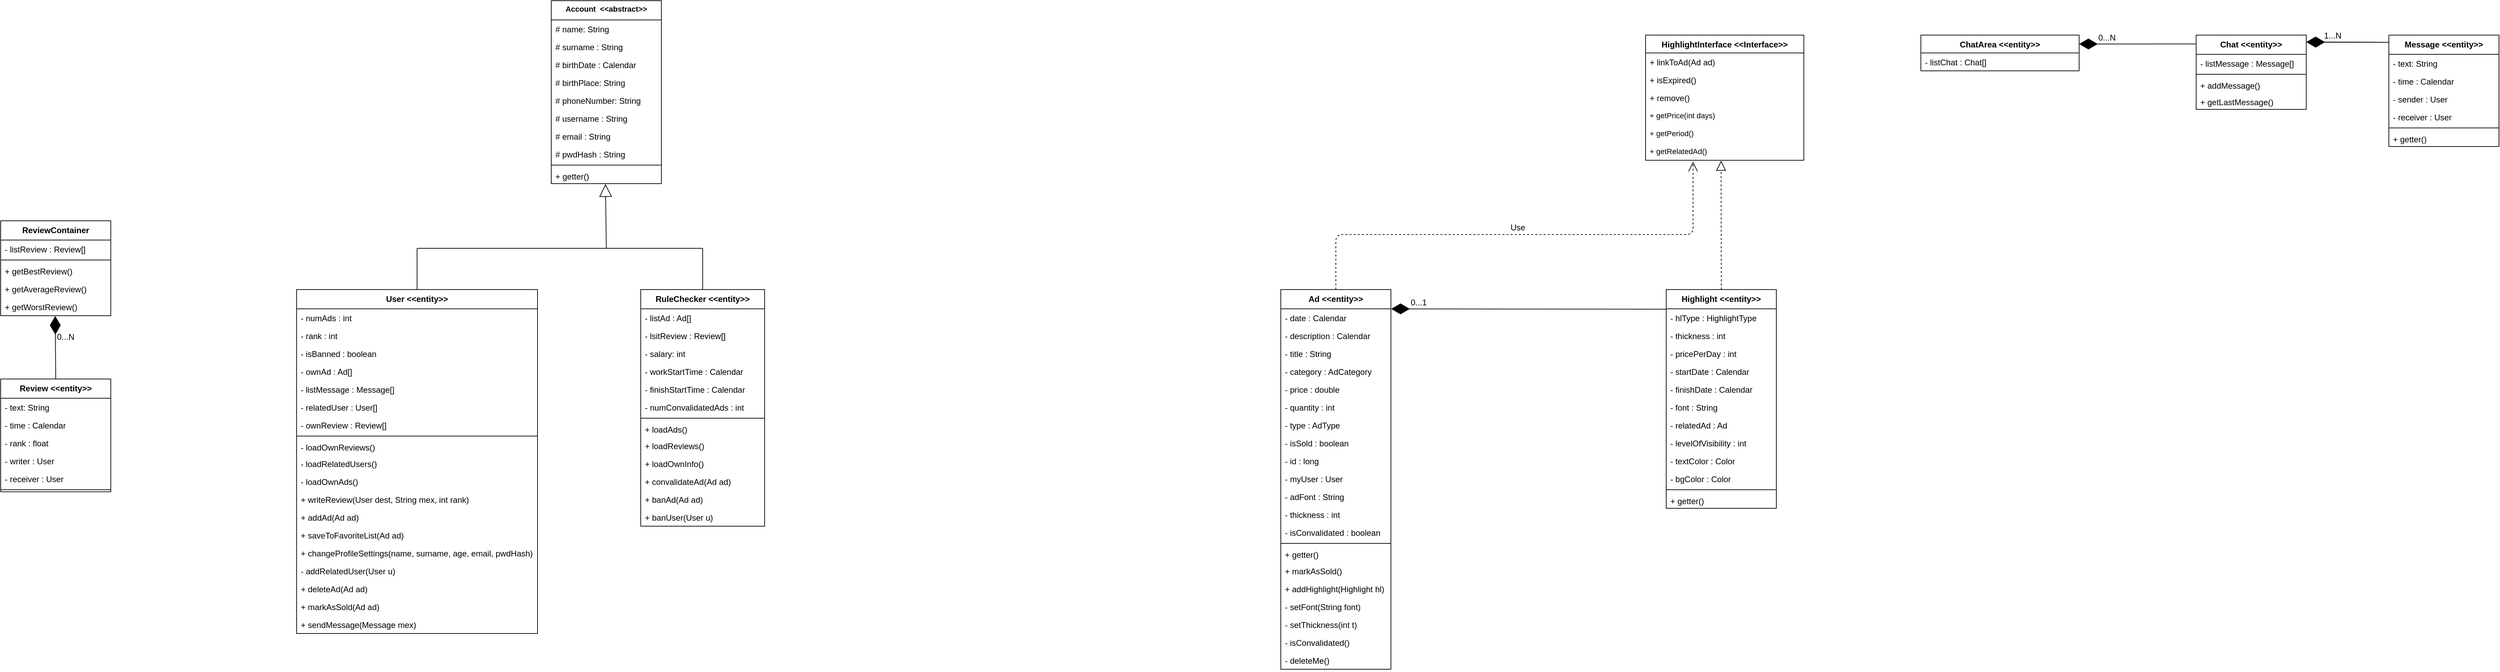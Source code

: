 <mxfile version="12.4.2" type="device" pages="1"><diagram name="Page-1" id="9f46799a-70d6-7492-0946-bef42562c5a5"><mxGraphModel dx="1952" dy="534" grid="1" gridSize="10" guides="1" tooltips="1" connect="1" arrows="1" fold="1" page="1" pageScale="1" pageWidth="1100" pageHeight="850" background="#ffffff" math="0" shadow="0"><root><mxCell id="0"/><mxCell id="1" parent="0"/><mxCell id="7zNZtjdZi8V7r8cjKCgU-13" value="Account  &lt;&lt;abstract&gt;&gt;" style="swimlane;fontStyle=1;align=center;verticalAlign=top;childLayout=stackLayout;horizontal=1;startSize=28;horizontalStack=0;resizeParent=1;resizeParentMax=0;resizeLast=0;collapsible=1;marginBottom=0;spacing=1;fontSize=11;" parent="1" vertex="1"><mxGeometry x="60" y="20" width="160" height="266" as="geometry"/></mxCell><mxCell id="7zNZtjdZi8V7r8cjKCgU-14" value="# name: String" style="text;strokeColor=none;fillColor=none;align=left;verticalAlign=top;spacingLeft=4;spacingRight=4;overflow=hidden;rotatable=0;points=[[0,0.5],[1,0.5]];portConstraint=eastwest;" parent="7zNZtjdZi8V7r8cjKCgU-13" vertex="1"><mxGeometry y="28" width="160" height="26" as="geometry"/></mxCell><mxCell id="7zNZtjdZi8V7r8cjKCgU-17" value="# surname : String" style="text;strokeColor=none;fillColor=none;align=left;verticalAlign=top;spacingLeft=4;spacingRight=4;overflow=hidden;rotatable=0;points=[[0,0.5],[1,0.5]];portConstraint=eastwest;" parent="7zNZtjdZi8V7r8cjKCgU-13" vertex="1"><mxGeometry y="54" width="160" height="26" as="geometry"/></mxCell><mxCell id="7zNZtjdZi8V7r8cjKCgU-21" value="# birthDate : Calendar" style="text;strokeColor=none;fillColor=none;align=left;verticalAlign=top;spacingLeft=4;spacingRight=4;overflow=hidden;rotatable=0;points=[[0,0.5],[1,0.5]];portConstraint=eastwest;" parent="7zNZtjdZi8V7r8cjKCgU-13" vertex="1"><mxGeometry y="80" width="160" height="26" as="geometry"/></mxCell><mxCell id="7zNZtjdZi8V7r8cjKCgU-20" value="# birthPlace: String " style="text;strokeColor=none;fillColor=none;align=left;verticalAlign=top;spacingLeft=4;spacingRight=4;overflow=hidden;rotatable=0;points=[[0,0.5],[1,0.5]];portConstraint=eastwest;" parent="7zNZtjdZi8V7r8cjKCgU-13" vertex="1"><mxGeometry y="106" width="160" height="26" as="geometry"/></mxCell><mxCell id="xK-pDy_5hE8jFcrs5OAE-2" value="# phoneNumber: String " style="text;strokeColor=none;fillColor=none;align=left;verticalAlign=top;spacingLeft=4;spacingRight=4;overflow=hidden;rotatable=0;points=[[0,0.5],[1,0.5]];portConstraint=eastwest;" parent="7zNZtjdZi8V7r8cjKCgU-13" vertex="1"><mxGeometry y="132" width="160" height="26" as="geometry"/></mxCell><mxCell id="7zNZtjdZi8V7r8cjKCgU-31" value="# username : String" style="text;strokeColor=none;fillColor=none;align=left;verticalAlign=top;spacingLeft=4;spacingRight=4;overflow=hidden;rotatable=0;points=[[0,0.5],[1,0.5]];portConstraint=eastwest;" parent="7zNZtjdZi8V7r8cjKCgU-13" vertex="1"><mxGeometry y="158" width="160" height="26" as="geometry"/></mxCell><mxCell id="7zNZtjdZi8V7r8cjKCgU-30" value="# email : String" style="text;strokeColor=none;fillColor=none;align=left;verticalAlign=top;spacingLeft=4;spacingRight=4;overflow=hidden;rotatable=0;points=[[0,0.5],[1,0.5]];portConstraint=eastwest;" parent="7zNZtjdZi8V7r8cjKCgU-13" vertex="1"><mxGeometry y="184" width="160" height="26" as="geometry"/></mxCell><mxCell id="7zNZtjdZi8V7r8cjKCgU-23" value="# pwdHash : String" style="text;strokeColor=none;fillColor=none;align=left;verticalAlign=top;spacingLeft=4;spacingRight=4;overflow=hidden;rotatable=0;points=[[0,0.5],[1,0.5]];portConstraint=eastwest;" parent="7zNZtjdZi8V7r8cjKCgU-13" vertex="1"><mxGeometry y="210" width="160" height="26" as="geometry"/></mxCell><mxCell id="7zNZtjdZi8V7r8cjKCgU-15" value="" style="line;strokeWidth=1;fillColor=none;align=left;verticalAlign=middle;spacingTop=-1;spacingLeft=3;spacingRight=3;rotatable=0;labelPosition=right;points=[];portConstraint=eastwest;" parent="7zNZtjdZi8V7r8cjKCgU-13" vertex="1"><mxGeometry y="236" width="160" height="6" as="geometry"/></mxCell><mxCell id="7zNZtjdZi8V7r8cjKCgU-16" value="+ getter()" style="text;strokeColor=none;fillColor=none;align=left;verticalAlign=top;spacingLeft=4;spacingRight=4;overflow=hidden;rotatable=0;points=[[0,0.5],[1,0.5]];portConstraint=eastwest;" parent="7zNZtjdZi8V7r8cjKCgU-13" vertex="1"><mxGeometry y="242" width="160" height="24" as="geometry"/></mxCell><mxCell id="7zNZtjdZi8V7r8cjKCgU-32" value="User &lt;&lt;entity&gt;&gt;" style="swimlane;fontStyle=1;align=center;verticalAlign=top;childLayout=stackLayout;horizontal=1;startSize=28;horizontalStack=0;resizeParent=1;resizeParentMax=0;resizeLast=0;collapsible=1;marginBottom=0;" parent="1" vertex="1"><mxGeometry x="-310" y="440" width="350" height="500" as="geometry"/></mxCell><mxCell id="7zNZtjdZi8V7r8cjKCgU-33" value="- numAds : int" style="text;strokeColor=none;fillColor=none;align=left;verticalAlign=top;spacingLeft=4;spacingRight=4;overflow=hidden;rotatable=0;points=[[0,0.5],[1,0.5]];portConstraint=eastwest;" parent="7zNZtjdZi8V7r8cjKCgU-32" vertex="1"><mxGeometry y="28" width="350" height="26" as="geometry"/></mxCell><mxCell id="7zNZtjdZi8V7r8cjKCgU-34" value="- rank : int" style="text;strokeColor=none;fillColor=none;align=left;verticalAlign=top;spacingLeft=4;spacingRight=4;overflow=hidden;rotatable=0;points=[[0,0.5],[1,0.5]];portConstraint=eastwest;" parent="7zNZtjdZi8V7r8cjKCgU-32" vertex="1"><mxGeometry y="54" width="350" height="26" as="geometry"/></mxCell><mxCell id="0ZEJZ25iR8YPalgJwDc8-2" value="- isBanned : boolean" style="text;strokeColor=none;fillColor=none;align=left;verticalAlign=top;spacingLeft=4;spacingRight=4;overflow=hidden;rotatable=0;points=[[0,0.5],[1,0.5]];portConstraint=eastwest;" parent="7zNZtjdZi8V7r8cjKCgU-32" vertex="1"><mxGeometry y="80" width="350" height="26" as="geometry"/></mxCell><mxCell id="7zNZtjdZi8V7r8cjKCgU-35" value="- ownAd : Ad[]" style="text;strokeColor=none;fillColor=none;align=left;verticalAlign=top;spacingLeft=4;spacingRight=4;overflow=hidden;rotatable=0;points=[[0,0.5],[1,0.5]];portConstraint=eastwest;" parent="7zNZtjdZi8V7r8cjKCgU-32" vertex="1"><mxGeometry y="106" width="350" height="26" as="geometry"/></mxCell><mxCell id="7zNZtjdZi8V7r8cjKCgU-36" value="- listMessage : Message[]" style="text;strokeColor=none;fillColor=none;align=left;verticalAlign=top;spacingLeft=4;spacingRight=4;overflow=hidden;rotatable=0;points=[[0,0.5],[1,0.5]];portConstraint=eastwest;" parent="7zNZtjdZi8V7r8cjKCgU-32" vertex="1"><mxGeometry y="132" width="350" height="26" as="geometry"/></mxCell><mxCell id="7zNZtjdZi8V7r8cjKCgU-37" value="- relatedUser : User[]" style="text;strokeColor=none;fillColor=none;align=left;verticalAlign=top;spacingLeft=4;spacingRight=4;overflow=hidden;rotatable=0;points=[[0,0.5],[1,0.5]];portConstraint=eastwest;" parent="7zNZtjdZi8V7r8cjKCgU-32" vertex="1"><mxGeometry y="158" width="350" height="26" as="geometry"/></mxCell><mxCell id="7zNZtjdZi8V7r8cjKCgU-38" value="- ownReview : Review[]" style="text;strokeColor=none;fillColor=none;align=left;verticalAlign=top;spacingLeft=4;spacingRight=4;overflow=hidden;rotatable=0;points=[[0,0.5],[1,0.5]];portConstraint=eastwest;" parent="7zNZtjdZi8V7r8cjKCgU-32" vertex="1"><mxGeometry y="184" width="350" height="26" as="geometry"/></mxCell><mxCell id="7zNZtjdZi8V7r8cjKCgU-42" value="" style="line;strokeWidth=1;fillColor=none;align=left;verticalAlign=middle;spacingTop=-1;spacingLeft=3;spacingRight=3;rotatable=0;labelPosition=right;points=[];portConstraint=eastwest;" parent="7zNZtjdZi8V7r8cjKCgU-32" vertex="1"><mxGeometry y="210" width="350" height="6" as="geometry"/></mxCell><mxCell id="7zNZtjdZi8V7r8cjKCgU-43" value="- loadOwnReviews()" style="text;strokeColor=none;fillColor=none;align=left;verticalAlign=top;spacingLeft=4;spacingRight=4;overflow=hidden;rotatable=0;points=[[0,0.5],[1,0.5]];portConstraint=eastwest;" parent="7zNZtjdZi8V7r8cjKCgU-32" vertex="1"><mxGeometry y="216" width="350" height="24" as="geometry"/></mxCell><mxCell id="7zNZtjdZi8V7r8cjKCgU-56" value="- loadRelatedUsers()" style="text;strokeColor=none;fillColor=none;align=left;verticalAlign=top;spacingLeft=4;spacingRight=4;overflow=hidden;rotatable=0;points=[[0,0.5],[1,0.5]];portConstraint=eastwest;" parent="7zNZtjdZi8V7r8cjKCgU-32" vertex="1"><mxGeometry y="240" width="350" height="26" as="geometry"/></mxCell><mxCell id="7zNZtjdZi8V7r8cjKCgU-58" value="- loadOwnAds()" style="text;strokeColor=none;fillColor=none;align=left;verticalAlign=top;spacingLeft=4;spacingRight=4;overflow=hidden;rotatable=0;points=[[0,0.5],[1,0.5]];portConstraint=eastwest;" parent="7zNZtjdZi8V7r8cjKCgU-32" vertex="1"><mxGeometry y="266" width="350" height="26" as="geometry"/></mxCell><mxCell id="7zNZtjdZi8V7r8cjKCgU-59" value="+ writeReview(User dest, String mex, int rank)" style="text;strokeColor=none;fillColor=none;align=left;verticalAlign=top;spacingLeft=4;spacingRight=4;overflow=hidden;rotatable=0;points=[[0,0.5],[1,0.5]];portConstraint=eastwest;" parent="7zNZtjdZi8V7r8cjKCgU-32" vertex="1"><mxGeometry y="292" width="350" height="26" as="geometry"/></mxCell><mxCell id="7zNZtjdZi8V7r8cjKCgU-60" value="+ addAd(Ad ad)" style="text;strokeColor=none;fillColor=none;align=left;verticalAlign=top;spacingLeft=4;spacingRight=4;overflow=hidden;rotatable=0;points=[[0,0.5],[1,0.5]];portConstraint=eastwest;" parent="7zNZtjdZi8V7r8cjKCgU-32" vertex="1"><mxGeometry y="318" width="350" height="26" as="geometry"/></mxCell><mxCell id="7zNZtjdZi8V7r8cjKCgU-61" value="+ saveToFavoriteList(Ad ad)" style="text;strokeColor=none;fillColor=none;align=left;verticalAlign=top;spacingLeft=4;spacingRight=4;overflow=hidden;rotatable=0;points=[[0,0.5],[1,0.5]];portConstraint=eastwest;" parent="7zNZtjdZi8V7r8cjKCgU-32" vertex="1"><mxGeometry y="344" width="350" height="26" as="geometry"/></mxCell><mxCell id="nhrWoP37OmdpDNy7W6sU-3" value="+ changeProfileSettings(name, surname, age, email, pwdHash)" style="text;strokeColor=none;fillColor=none;align=left;verticalAlign=top;spacingLeft=4;spacingRight=4;overflow=hidden;rotatable=0;points=[[0,0.5],[1,0.5]];portConstraint=eastwest;" parent="7zNZtjdZi8V7r8cjKCgU-32" vertex="1"><mxGeometry y="370" width="350" height="26" as="geometry"/></mxCell><mxCell id="7zNZtjdZi8V7r8cjKCgU-62" value="- addRelatedUser(User u)" style="text;strokeColor=none;fillColor=none;align=left;verticalAlign=top;spacingLeft=4;spacingRight=4;overflow=hidden;rotatable=0;points=[[0,0.5],[1,0.5]];portConstraint=eastwest;" parent="7zNZtjdZi8V7r8cjKCgU-32" vertex="1"><mxGeometry y="396" width="350" height="26" as="geometry"/></mxCell><mxCell id="7zNZtjdZi8V7r8cjKCgU-57" value="+ deleteAd(Ad ad)" style="text;strokeColor=none;fillColor=none;align=left;verticalAlign=top;spacingLeft=4;spacingRight=4;overflow=hidden;rotatable=0;points=[[0,0.5],[1,0.5]];portConstraint=eastwest;" parent="7zNZtjdZi8V7r8cjKCgU-32" vertex="1"><mxGeometry y="422" width="350" height="26" as="geometry"/></mxCell><mxCell id="7zNZtjdZi8V7r8cjKCgU-64" value="+ markAsSold(Ad ad)" style="text;strokeColor=none;fillColor=none;align=left;verticalAlign=top;spacingLeft=4;spacingRight=4;overflow=hidden;rotatable=0;points=[[0,0.5],[1,0.5]];portConstraint=eastwest;" parent="7zNZtjdZi8V7r8cjKCgU-32" vertex="1"><mxGeometry y="448" width="350" height="26" as="geometry"/></mxCell><mxCell id="7zNZtjdZi8V7r8cjKCgU-65" value="+ sendMessage(Message mex)" style="text;strokeColor=none;fillColor=none;align=left;verticalAlign=top;spacingLeft=4;spacingRight=4;overflow=hidden;rotatable=0;points=[[0,0.5],[1,0.5]];portConstraint=eastwest;" parent="7zNZtjdZi8V7r8cjKCgU-32" vertex="1"><mxGeometry y="474" width="350" height="26" as="geometry"/></mxCell><mxCell id="7zNZtjdZi8V7r8cjKCgU-44" value="RuleChecker &lt;&lt;entity&gt;&gt;" style="swimlane;fontStyle=1;align=center;verticalAlign=top;childLayout=stackLayout;horizontal=1;startSize=28;horizontalStack=0;resizeParent=1;resizeParentMax=0;resizeLast=0;collapsible=1;marginBottom=0;" parent="1" vertex="1"><mxGeometry x="190" y="440" width="180" height="344" as="geometry"/></mxCell><mxCell id="7zNZtjdZi8V7r8cjKCgU-45" value="- listAd : Ad[]" style="text;strokeColor=none;fillColor=none;align=left;verticalAlign=top;spacingLeft=4;spacingRight=4;overflow=hidden;rotatable=0;points=[[0,0.5],[1,0.5]];portConstraint=eastwest;" parent="7zNZtjdZi8V7r8cjKCgU-44" vertex="1"><mxGeometry y="28" width="180" height="26" as="geometry"/></mxCell><mxCell id="7zNZtjdZi8V7r8cjKCgU-46" value="- lsitReview : Review[]" style="text;strokeColor=none;fillColor=none;align=left;verticalAlign=top;spacingLeft=4;spacingRight=4;overflow=hidden;rotatable=0;points=[[0,0.5],[1,0.5]];portConstraint=eastwest;" parent="7zNZtjdZi8V7r8cjKCgU-44" vertex="1"><mxGeometry y="54" width="180" height="26" as="geometry"/></mxCell><mxCell id="7zNZtjdZi8V7r8cjKCgU-47" value="- salary: int" style="text;strokeColor=none;fillColor=none;align=left;verticalAlign=top;spacingLeft=4;spacingRight=4;overflow=hidden;rotatable=0;points=[[0,0.5],[1,0.5]];portConstraint=eastwest;" parent="7zNZtjdZi8V7r8cjKCgU-44" vertex="1"><mxGeometry y="80" width="180" height="26" as="geometry"/></mxCell><mxCell id="7zNZtjdZi8V7r8cjKCgU-48" value="- workStartTime : Calendar" style="text;strokeColor=none;fillColor=none;align=left;verticalAlign=top;spacingLeft=4;spacingRight=4;overflow=hidden;rotatable=0;points=[[0,0.5],[1,0.5]];portConstraint=eastwest;" parent="7zNZtjdZi8V7r8cjKCgU-44" vertex="1"><mxGeometry y="106" width="180" height="26" as="geometry"/></mxCell><mxCell id="7zNZtjdZi8V7r8cjKCgU-49" value="- finishStartTime : Calendar" style="text;strokeColor=none;fillColor=none;align=left;verticalAlign=top;spacingLeft=4;spacingRight=4;overflow=hidden;rotatable=0;points=[[0,0.5],[1,0.5]];portConstraint=eastwest;" parent="7zNZtjdZi8V7r8cjKCgU-44" vertex="1"><mxGeometry y="132" width="180" height="26" as="geometry"/></mxCell><mxCell id="7zNZtjdZi8V7r8cjKCgU-50" value="- numConvalidatedAds : int" style="text;strokeColor=none;fillColor=none;align=left;verticalAlign=top;spacingLeft=4;spacingRight=4;overflow=hidden;rotatable=0;points=[[0,0.5],[1,0.5]];portConstraint=eastwest;" parent="7zNZtjdZi8V7r8cjKCgU-44" vertex="1"><mxGeometry y="158" width="180" height="26" as="geometry"/></mxCell><mxCell id="7zNZtjdZi8V7r8cjKCgU-54" value="" style="line;strokeWidth=1;fillColor=none;align=left;verticalAlign=middle;spacingTop=-1;spacingLeft=3;spacingRight=3;rotatable=0;labelPosition=right;points=[];portConstraint=eastwest;" parent="7zNZtjdZi8V7r8cjKCgU-44" vertex="1"><mxGeometry y="184" width="180" height="6" as="geometry"/></mxCell><mxCell id="7zNZtjdZi8V7r8cjKCgU-55" value="+ loadAds()" style="text;strokeColor=none;fillColor=none;align=left;verticalAlign=top;spacingLeft=4;spacingRight=4;overflow=hidden;rotatable=0;points=[[0,0.5],[1,0.5]];portConstraint=eastwest;" parent="7zNZtjdZi8V7r8cjKCgU-44" vertex="1"><mxGeometry y="190" width="180" height="24" as="geometry"/></mxCell><mxCell id="7zNZtjdZi8V7r8cjKCgU-78" value="+ loadReviews()" style="text;strokeColor=none;fillColor=none;align=left;verticalAlign=top;spacingLeft=4;spacingRight=4;overflow=hidden;rotatable=0;points=[[0,0.5],[1,0.5]];portConstraint=eastwest;fontColor=#000000;" parent="7zNZtjdZi8V7r8cjKCgU-44" vertex="1"><mxGeometry y="214" width="180" height="26" as="geometry"/></mxCell><mxCell id="7zNZtjdZi8V7r8cjKCgU-79" value="+ loadOwnInfo()" style="text;strokeColor=none;fillColor=none;align=left;verticalAlign=top;spacingLeft=4;spacingRight=4;overflow=hidden;rotatable=0;points=[[0,0.5],[1,0.5]];portConstraint=eastwest;fontColor=#000000;" parent="7zNZtjdZi8V7r8cjKCgU-44" vertex="1"><mxGeometry y="240" width="180" height="26" as="geometry"/></mxCell><mxCell id="7zNZtjdZi8V7r8cjKCgU-80" value="+ convalidateAd(Ad ad)" style="text;strokeColor=none;fillColor=none;align=left;verticalAlign=top;spacingLeft=4;spacingRight=4;overflow=hidden;rotatable=0;points=[[0,0.5],[1,0.5]];portConstraint=eastwest;fontColor=#000000;" parent="7zNZtjdZi8V7r8cjKCgU-44" vertex="1"><mxGeometry y="266" width="180" height="26" as="geometry"/></mxCell><mxCell id="7zNZtjdZi8V7r8cjKCgU-82" value="+ banAd(Ad ad)" style="text;strokeColor=none;fillColor=none;align=left;verticalAlign=top;spacingLeft=4;spacingRight=4;overflow=hidden;rotatable=0;points=[[0,0.5],[1,0.5]];portConstraint=eastwest;fontColor=#000000;" parent="7zNZtjdZi8V7r8cjKCgU-44" vertex="1"><mxGeometry y="292" width="180" height="26" as="geometry"/></mxCell><mxCell id="7zNZtjdZi8V7r8cjKCgU-81" value="+ banUser(User u)" style="text;strokeColor=none;fillColor=none;align=left;verticalAlign=top;spacingLeft=4;spacingRight=4;overflow=hidden;rotatable=0;points=[[0,0.5],[1,0.5]];portConstraint=eastwest;fontColor=#000000;" parent="7zNZtjdZi8V7r8cjKCgU-44" vertex="1"><mxGeometry y="318" width="180" height="26" as="geometry"/></mxCell><mxCell id="7zNZtjdZi8V7r8cjKCgU-74" value="" style="endArrow=none;html=1;fontColor=#FFFAFB;exitX=0.5;exitY=0;exitDx=0;exitDy=0;" parent="1" source="7zNZtjdZi8V7r8cjKCgU-32" edge="1"><mxGeometry width="50" height="50" relative="1" as="geometry"><mxPoint x="-40" y="420" as="sourcePoint"/><mxPoint x="-135" y="380" as="targetPoint"/></mxGeometry></mxCell><mxCell id="7zNZtjdZi8V7r8cjKCgU-75" value="" style="endArrow=none;html=1;fontColor=#FFFAFB;exitX=0.5;exitY=0;exitDx=0;exitDy=0;" parent="1" source="7zNZtjdZi8V7r8cjKCgU-44" edge="1"><mxGeometry width="50" height="50" relative="1" as="geometry"><mxPoint x="250" y="440" as="sourcePoint"/><mxPoint x="280" y="380" as="targetPoint"/></mxGeometry></mxCell><mxCell id="7zNZtjdZi8V7r8cjKCgU-76" value="" style="endArrow=none;html=1;fontColor=#FFFAFB;" parent="1" edge="1"><mxGeometry width="50" height="50" relative="1" as="geometry"><mxPoint x="-135" y="380" as="sourcePoint"/><mxPoint x="280" y="380" as="targetPoint"/></mxGeometry></mxCell><mxCell id="7zNZtjdZi8V7r8cjKCgU-77" value="" style="endArrow=block;endSize=16;endFill=0;html=1;fontColor=#000000;entryX=0.492;entryY=1.028;entryDx=0;entryDy=0;entryPerimeter=0;" parent="1" target="7zNZtjdZi8V7r8cjKCgU-16" edge="1"><mxGeometry x="-0.098" y="19" width="160" relative="1" as="geometry"><mxPoint x="140" y="380" as="sourcePoint"/><mxPoint x="300" y="360" as="targetPoint"/><mxPoint as="offset"/></mxGeometry></mxCell><mxCell id="znAJgnkefK1ZaE5RCBu5-1" value="Ad &lt;&lt;entity&gt;&gt;" style="swimlane;fontStyle=1;align=center;verticalAlign=top;childLayout=stackLayout;horizontal=1;startSize=28;horizontalStack=0;resizeParent=1;resizeParentMax=0;resizeLast=0;collapsible=1;marginBottom=0;" parent="1" vertex="1"><mxGeometry x="1120" y="440" width="160" height="552" as="geometry"/></mxCell><mxCell id="znAJgnkefK1ZaE5RCBu5-2" value="- date : Calendar" style="text;strokeColor=none;fillColor=none;align=left;verticalAlign=top;spacingLeft=4;spacingRight=4;overflow=hidden;rotatable=0;points=[[0,0.5],[1,0.5]];portConstraint=eastwest;" parent="znAJgnkefK1ZaE5RCBu5-1" vertex="1"><mxGeometry y="28" width="160" height="26" as="geometry"/></mxCell><mxCell id="znAJgnkefK1ZaE5RCBu5-3" value="- description : Calendar" style="text;strokeColor=none;fillColor=none;align=left;verticalAlign=top;spacingLeft=4;spacingRight=4;overflow=hidden;rotatable=0;points=[[0,0.5],[1,0.5]];portConstraint=eastwest;" parent="znAJgnkefK1ZaE5RCBu5-1" vertex="1"><mxGeometry y="54" width="160" height="26" as="geometry"/></mxCell><mxCell id="znAJgnkefK1ZaE5RCBu5-4" value="- title : String" style="text;strokeColor=none;fillColor=none;align=left;verticalAlign=top;spacingLeft=4;spacingRight=4;overflow=hidden;rotatable=0;points=[[0,0.5],[1,0.5]];portConstraint=eastwest;" parent="znAJgnkefK1ZaE5RCBu5-1" vertex="1"><mxGeometry y="80" width="160" height="26" as="geometry"/></mxCell><mxCell id="znAJgnkefK1ZaE5RCBu5-5" value="- category : AdCategory" style="text;strokeColor=none;fillColor=none;align=left;verticalAlign=top;spacingLeft=4;spacingRight=4;overflow=hidden;rotatable=0;points=[[0,0.5],[1,0.5]];portConstraint=eastwest;" parent="znAJgnkefK1ZaE5RCBu5-1" vertex="1"><mxGeometry y="106" width="160" height="26" as="geometry"/></mxCell><mxCell id="znAJgnkefK1ZaE5RCBu5-6" value="- price : double" style="text;strokeColor=none;fillColor=none;align=left;verticalAlign=top;spacingLeft=4;spacingRight=4;overflow=hidden;rotatable=0;points=[[0,0.5],[1,0.5]];portConstraint=eastwest;" parent="znAJgnkefK1ZaE5RCBu5-1" vertex="1"><mxGeometry y="132" width="160" height="26" as="geometry"/></mxCell><mxCell id="xK-pDy_5hE8jFcrs5OAE-3" value="- quantity : int" style="text;strokeColor=none;fillColor=none;align=left;verticalAlign=top;spacingLeft=4;spacingRight=4;overflow=hidden;rotatable=0;points=[[0,0.5],[1,0.5]];portConstraint=eastwest;" parent="znAJgnkefK1ZaE5RCBu5-1" vertex="1"><mxGeometry y="158" width="160" height="26" as="geometry"/></mxCell><mxCell id="znAJgnkefK1ZaE5RCBu5-7" value="- type : AdType" style="text;strokeColor=none;fillColor=none;align=left;verticalAlign=top;spacingLeft=4;spacingRight=4;overflow=hidden;rotatable=0;points=[[0,0.5],[1,0.5]];portConstraint=eastwest;" parent="znAJgnkefK1ZaE5RCBu5-1" vertex="1"><mxGeometry y="184" width="160" height="26" as="geometry"/></mxCell><mxCell id="znAJgnkefK1ZaE5RCBu5-8" value="- isSold : boolean" style="text;strokeColor=none;fillColor=none;align=left;verticalAlign=top;spacingLeft=4;spacingRight=4;overflow=hidden;rotatable=0;points=[[0,0.5],[1,0.5]];portConstraint=eastwest;" parent="znAJgnkefK1ZaE5RCBu5-1" vertex="1"><mxGeometry y="210" width="160" height="26" as="geometry"/></mxCell><mxCell id="znAJgnkefK1ZaE5RCBu5-9" value="- id : long" style="text;strokeColor=none;fillColor=none;align=left;verticalAlign=top;spacingLeft=4;spacingRight=4;overflow=hidden;rotatable=0;points=[[0,0.5],[1,0.5]];portConstraint=eastwest;" parent="znAJgnkefK1ZaE5RCBu5-1" vertex="1"><mxGeometry y="236" width="160" height="26" as="geometry"/></mxCell><mxCell id="znAJgnkefK1ZaE5RCBu5-10" value="- myUser : User" style="text;strokeColor=none;fillColor=none;align=left;verticalAlign=top;spacingLeft=4;spacingRight=4;overflow=hidden;rotatable=0;points=[[0,0.5],[1,0.5]];portConstraint=eastwest;" parent="znAJgnkefK1ZaE5RCBu5-1" vertex="1"><mxGeometry y="262" width="160" height="26" as="geometry"/></mxCell><mxCell id="znAJgnkefK1ZaE5RCBu5-16" value="- adFont : String" style="text;strokeColor=none;fillColor=none;align=left;verticalAlign=top;spacingLeft=4;spacingRight=4;overflow=hidden;rotatable=0;points=[[0,0.5],[1,0.5]];portConstraint=eastwest;fontSize=12;" parent="znAJgnkefK1ZaE5RCBu5-1" vertex="1"><mxGeometry y="288" width="160" height="26" as="geometry"/></mxCell><mxCell id="znAJgnkefK1ZaE5RCBu5-18" value="- thickness : int" style="text;strokeColor=none;fillColor=none;align=left;verticalAlign=top;spacingLeft=4;spacingRight=4;overflow=hidden;rotatable=0;points=[[0,0.5],[1,0.5]];portConstraint=eastwest;fontSize=12;" parent="znAJgnkefK1ZaE5RCBu5-1" vertex="1"><mxGeometry y="314" width="160" height="26" as="geometry"/></mxCell><mxCell id="znAJgnkefK1ZaE5RCBu5-17" value="- isConvalidated : boolean" style="text;strokeColor=none;fillColor=none;align=left;verticalAlign=top;spacingLeft=4;spacingRight=4;overflow=hidden;rotatable=0;points=[[0,0.5],[1,0.5]];portConstraint=eastwest;fontSize=12;" parent="znAJgnkefK1ZaE5RCBu5-1" vertex="1"><mxGeometry y="340" width="160" height="26" as="geometry"/></mxCell><mxCell id="znAJgnkefK1ZaE5RCBu5-11" value="" style="line;strokeWidth=1;fillColor=none;align=left;verticalAlign=middle;spacingTop=-1;spacingLeft=3;spacingRight=3;rotatable=0;labelPosition=right;points=[];portConstraint=eastwest;" parent="znAJgnkefK1ZaE5RCBu5-1" vertex="1"><mxGeometry y="366" width="160" height="6" as="geometry"/></mxCell><mxCell id="znAJgnkefK1ZaE5RCBu5-12" value="+ getter()" style="text;strokeColor=none;fillColor=none;align=left;verticalAlign=top;spacingLeft=4;spacingRight=4;overflow=hidden;rotatable=0;points=[[0,0.5],[1,0.5]];portConstraint=eastwest;" parent="znAJgnkefK1ZaE5RCBu5-1" vertex="1"><mxGeometry y="372" width="160" height="24" as="geometry"/></mxCell><mxCell id="znAJgnkefK1ZaE5RCBu5-19" value="+ markAsSold()" style="text;strokeColor=none;fillColor=none;align=left;verticalAlign=top;spacingLeft=4;spacingRight=4;overflow=hidden;rotatable=0;points=[[0,0.5],[1,0.5]];portConstraint=eastwest;fontSize=12;" parent="znAJgnkefK1ZaE5RCBu5-1" vertex="1"><mxGeometry y="396" width="160" height="26" as="geometry"/></mxCell><mxCell id="znAJgnkefK1ZaE5RCBu5-20" value="+ addHighlight(Highlight hl)" style="text;strokeColor=none;fillColor=none;align=left;verticalAlign=top;spacingLeft=4;spacingRight=4;overflow=hidden;rotatable=0;points=[[0,0.5],[1,0.5]];portConstraint=eastwest;fontSize=12;" parent="znAJgnkefK1ZaE5RCBu5-1" vertex="1"><mxGeometry y="422" width="160" height="26" as="geometry"/></mxCell><mxCell id="znAJgnkefK1ZaE5RCBu5-21" value="- setFont(String font)" style="text;strokeColor=none;fillColor=none;align=left;verticalAlign=top;spacingLeft=4;spacingRight=4;overflow=hidden;rotatable=0;points=[[0,0.5],[1,0.5]];portConstraint=eastwest;fontSize=12;" parent="znAJgnkefK1ZaE5RCBu5-1" vertex="1"><mxGeometry y="448" width="160" height="26" as="geometry"/></mxCell><mxCell id="znAJgnkefK1ZaE5RCBu5-23" value="- setThickness(int t)" style="text;strokeColor=none;fillColor=none;align=left;verticalAlign=top;spacingLeft=4;spacingRight=4;overflow=hidden;rotatable=0;points=[[0,0.5],[1,0.5]];portConstraint=eastwest;fontSize=12;" parent="znAJgnkefK1ZaE5RCBu5-1" vertex="1"><mxGeometry y="474" width="160" height="26" as="geometry"/></mxCell><mxCell id="znAJgnkefK1ZaE5RCBu5-24" value="- isConvalidated()" style="text;strokeColor=none;fillColor=none;align=left;verticalAlign=top;spacingLeft=4;spacingRight=4;overflow=hidden;rotatable=0;points=[[0,0.5],[1,0.5]];portConstraint=eastwest;fontSize=12;" parent="znAJgnkefK1ZaE5RCBu5-1" vertex="1"><mxGeometry y="500" width="160" height="26" as="geometry"/></mxCell><mxCell id="znAJgnkefK1ZaE5RCBu5-22" value="- deleteMe()" style="text;strokeColor=none;fillColor=none;align=left;verticalAlign=top;spacingLeft=4;spacingRight=4;overflow=hidden;rotatable=0;points=[[0,0.5],[1,0.5]];portConstraint=eastwest;fontSize=12;" parent="znAJgnkefK1ZaE5RCBu5-1" vertex="1"><mxGeometry y="526" width="160" height="26" as="geometry"/></mxCell><mxCell id="znAJgnkefK1ZaE5RCBu5-25" value="Highlight &lt;&lt;entity&gt;&gt;" style="swimlane;fontStyle=1;align=center;verticalAlign=top;childLayout=stackLayout;horizontal=1;startSize=28;horizontalStack=0;resizeParent=1;resizeParentMax=0;resizeLast=0;collapsible=1;marginBottom=0;fontSize=12;" parent="1" vertex="1"><mxGeometry x="1680" y="440" width="160" height="318" as="geometry"/></mxCell><mxCell id="znAJgnkefK1ZaE5RCBu5-26" value="- hlType : HighlightType" style="text;strokeColor=none;fillColor=none;align=left;verticalAlign=top;spacingLeft=4;spacingRight=4;overflow=hidden;rotatable=0;points=[[0,0.5],[1,0.5]];portConstraint=eastwest;" parent="znAJgnkefK1ZaE5RCBu5-25" vertex="1"><mxGeometry y="28" width="160" height="26" as="geometry"/></mxCell><mxCell id="znAJgnkefK1ZaE5RCBu5-27" value="- thickness : int" style="text;strokeColor=none;fillColor=none;align=left;verticalAlign=top;spacingLeft=4;spacingRight=4;overflow=hidden;rotatable=0;points=[[0,0.5],[1,0.5]];portConstraint=eastwest;" parent="znAJgnkefK1ZaE5RCBu5-25" vertex="1"><mxGeometry y="54" width="160" height="26" as="geometry"/></mxCell><mxCell id="znAJgnkefK1ZaE5RCBu5-28" value="- pricePerDay : int" style="text;strokeColor=none;fillColor=none;align=left;verticalAlign=top;spacingLeft=4;spacingRight=4;overflow=hidden;rotatable=0;points=[[0,0.5],[1,0.5]];portConstraint=eastwest;" parent="znAJgnkefK1ZaE5RCBu5-25" vertex="1"><mxGeometry y="80" width="160" height="26" as="geometry"/></mxCell><mxCell id="znAJgnkefK1ZaE5RCBu5-29" value="- startDate : Calendar" style="text;strokeColor=none;fillColor=none;align=left;verticalAlign=top;spacingLeft=4;spacingRight=4;overflow=hidden;rotatable=0;points=[[0,0.5],[1,0.5]];portConstraint=eastwest;" parent="znAJgnkefK1ZaE5RCBu5-25" vertex="1"><mxGeometry y="106" width="160" height="26" as="geometry"/></mxCell><mxCell id="znAJgnkefK1ZaE5RCBu5-30" value="- finishDate : Calendar" style="text;strokeColor=none;fillColor=none;align=left;verticalAlign=top;spacingLeft=4;spacingRight=4;overflow=hidden;rotatable=0;points=[[0,0.5],[1,0.5]];portConstraint=eastwest;" parent="znAJgnkefK1ZaE5RCBu5-25" vertex="1"><mxGeometry y="132" width="160" height="26" as="geometry"/></mxCell><mxCell id="znAJgnkefK1ZaE5RCBu5-31" value="- font : String" style="text;strokeColor=none;fillColor=none;align=left;verticalAlign=top;spacingLeft=4;spacingRight=4;overflow=hidden;rotatable=0;points=[[0,0.5],[1,0.5]];portConstraint=eastwest;" parent="znAJgnkefK1ZaE5RCBu5-25" vertex="1"><mxGeometry y="158" width="160" height="26" as="geometry"/></mxCell><mxCell id="znAJgnkefK1ZaE5RCBu5-39" value="- relatedAd : Ad" style="text;strokeColor=none;fillColor=none;align=left;verticalAlign=top;spacingLeft=4;spacingRight=4;overflow=hidden;rotatable=0;points=[[0,0.5],[1,0.5]];portConstraint=eastwest;fontSize=12;" parent="znAJgnkefK1ZaE5RCBu5-25" vertex="1"><mxGeometry y="184" width="160" height="26" as="geometry"/></mxCell><mxCell id="znAJgnkefK1ZaE5RCBu5-32" value="- levelOfVisibility : int" style="text;strokeColor=none;fillColor=none;align=left;verticalAlign=top;spacingLeft=4;spacingRight=4;overflow=hidden;rotatable=0;points=[[0,0.5],[1,0.5]];portConstraint=eastwest;" parent="znAJgnkefK1ZaE5RCBu5-25" vertex="1"><mxGeometry y="210" width="160" height="26" as="geometry"/></mxCell><mxCell id="znAJgnkefK1ZaE5RCBu5-33" value="- textColor : Color" style="text;strokeColor=none;fillColor=none;align=left;verticalAlign=top;spacingLeft=4;spacingRight=4;overflow=hidden;rotatable=0;points=[[0,0.5],[1,0.5]];portConstraint=eastwest;" parent="znAJgnkefK1ZaE5RCBu5-25" vertex="1"><mxGeometry y="236" width="160" height="26" as="geometry"/></mxCell><mxCell id="znAJgnkefK1ZaE5RCBu5-34" value="- bgColor : Color" style="text;strokeColor=none;fillColor=none;align=left;verticalAlign=top;spacingLeft=4;spacingRight=4;overflow=hidden;rotatable=0;points=[[0,0.5],[1,0.5]];portConstraint=eastwest;" parent="znAJgnkefK1ZaE5RCBu5-25" vertex="1"><mxGeometry y="262" width="160" height="26" as="geometry"/></mxCell><mxCell id="znAJgnkefK1ZaE5RCBu5-35" value="" style="line;strokeWidth=1;fillColor=none;align=left;verticalAlign=middle;spacingTop=-1;spacingLeft=3;spacingRight=3;rotatable=0;labelPosition=right;points=[];portConstraint=eastwest;" parent="znAJgnkefK1ZaE5RCBu5-25" vertex="1"><mxGeometry y="288" width="160" height="6" as="geometry"/></mxCell><mxCell id="znAJgnkefK1ZaE5RCBu5-36" value="+ getter()" style="text;strokeColor=none;fillColor=none;align=left;verticalAlign=top;spacingLeft=4;spacingRight=4;overflow=hidden;rotatable=0;points=[[0,0.5],[1,0.5]];portConstraint=eastwest;" parent="znAJgnkefK1ZaE5RCBu5-25" vertex="1"><mxGeometry y="294" width="160" height="24" as="geometry"/></mxCell><mxCell id="znAJgnkefK1ZaE5RCBu5-37" value="" style="endArrow=diamondThin;endFill=1;endSize=24;html=1;fontSize=11;entryX=1.003;entryY=0.004;entryDx=0;entryDy=0;entryPerimeter=0;exitX=0.001;exitY=0.021;exitDx=0;exitDy=0;exitPerimeter=0;" parent="1" source="znAJgnkefK1ZaE5RCBu5-26" target="znAJgnkefK1ZaE5RCBu5-2" edge="1"><mxGeometry width="160" relative="1" as="geometry"><mxPoint x="1660" y="468" as="sourcePoint"/><mxPoint x="1500" y="530" as="targetPoint"/></mxGeometry></mxCell><mxCell id="znAJgnkefK1ZaE5RCBu5-38" value="&lt;font style=&quot;font-size: 12px;&quot;&gt;0...1&lt;/font&gt;" style="text;html=1;align=center;verticalAlign=middle;resizable=0;points=[];;labelBackgroundColor=#ffffff;fontSize=12;" parent="znAJgnkefK1ZaE5RCBu5-37" vertex="1" connectable="0"><mxGeometry x="0.902" y="-1" relative="1" as="geometry"><mxPoint x="20" y="-8" as="offset"/></mxGeometry></mxCell><mxCell id="znAJgnkefK1ZaE5RCBu5-64" value="HighlightInterface &lt;&lt;Interface&gt;&gt;" style="swimlane;fontStyle=1;childLayout=stackLayout;horizontal=1;startSize=26;fillColor=none;horizontalStack=0;resizeParent=1;resizeParentMax=0;resizeLast=0;collapsible=1;marginBottom=0;fontSize=12;" parent="1" vertex="1"><mxGeometry x="1650" y="70" width="230" height="182" as="geometry"/></mxCell><mxCell id="znAJgnkefK1ZaE5RCBu5-65" value="+ linkToAd(Ad ad)" style="text;strokeColor=none;fillColor=none;align=left;verticalAlign=top;spacingLeft=4;spacingRight=4;overflow=hidden;rotatable=0;points=[[0,0.5],[1,0.5]];portConstraint=eastwest;" parent="znAJgnkefK1ZaE5RCBu5-64" vertex="1"><mxGeometry y="26" width="230" height="26" as="geometry"/></mxCell><mxCell id="znAJgnkefK1ZaE5RCBu5-66" value="+ isExpired()" style="text;strokeColor=none;fillColor=none;align=left;verticalAlign=top;spacingLeft=4;spacingRight=4;overflow=hidden;rotatable=0;points=[[0,0.5],[1,0.5]];portConstraint=eastwest;" parent="znAJgnkefK1ZaE5RCBu5-64" vertex="1"><mxGeometry y="52" width="230" height="26" as="geometry"/></mxCell><mxCell id="znAJgnkefK1ZaE5RCBu5-67" value="+ remove()" style="text;strokeColor=none;fillColor=none;align=left;verticalAlign=top;spacingLeft=4;spacingRight=4;overflow=hidden;rotatable=0;points=[[0,0.5],[1,0.5]];portConstraint=eastwest;" parent="znAJgnkefK1ZaE5RCBu5-64" vertex="1"><mxGeometry y="78" width="230" height="26" as="geometry"/></mxCell><mxCell id="znAJgnkefK1ZaE5RCBu5-68" value="+ getPrice(int days)" style="text;strokeColor=none;fillColor=none;align=left;verticalAlign=top;spacingLeft=4;spacingRight=4;overflow=hidden;rotatable=0;points=[[0,0.5],[1,0.5]];portConstraint=eastwest;fontSize=11;" parent="znAJgnkefK1ZaE5RCBu5-64" vertex="1"><mxGeometry y="104" width="230" height="26" as="geometry"/></mxCell><mxCell id="znAJgnkefK1ZaE5RCBu5-69" value="+ getPeriod()" style="text;strokeColor=none;fillColor=none;align=left;verticalAlign=top;spacingLeft=4;spacingRight=4;overflow=hidden;rotatable=0;points=[[0,0.5],[1,0.5]];portConstraint=eastwest;fontSize=11;" parent="znAJgnkefK1ZaE5RCBu5-64" vertex="1"><mxGeometry y="130" width="230" height="26" as="geometry"/></mxCell><mxCell id="znAJgnkefK1ZaE5RCBu5-70" value="+ getRelatedAd()" style="text;strokeColor=none;fillColor=none;align=left;verticalAlign=top;spacingLeft=4;spacingRight=4;overflow=hidden;rotatable=0;points=[[0,0.5],[1,0.5]];portConstraint=eastwest;fontSize=11;" parent="znAJgnkefK1ZaE5RCBu5-64" vertex="1"><mxGeometry y="156" width="230" height="26" as="geometry"/></mxCell><mxCell id="znAJgnkefK1ZaE5RCBu5-71" value="" style="endArrow=block;dashed=1;endFill=0;endSize=12;html=1;fontSize=12;exitX=0.5;exitY=0;exitDx=0;exitDy=0;entryX=0.477;entryY=1.026;entryDx=0;entryDy=0;entryPerimeter=0;" parent="1" source="znAJgnkefK1ZaE5RCBu5-25" target="znAJgnkefK1ZaE5RCBu5-70" edge="1"><mxGeometry width="160" relative="1" as="geometry"><mxPoint x="1770" y="400" as="sourcePoint"/><mxPoint x="1930" y="400" as="targetPoint"/></mxGeometry></mxCell><mxCell id="znAJgnkefK1ZaE5RCBu5-72" value="Use" style="endArrow=open;endSize=12;dashed=1;html=1;fontSize=12;exitX=0.5;exitY=0;exitDx=0;exitDy=0;entryX=0.3;entryY=1.082;entryDx=0;entryDy=0;entryPerimeter=0;" parent="1" source="znAJgnkefK1ZaE5RCBu5-1" target="znAJgnkefK1ZaE5RCBu5-70" edge="1"><mxGeometry x="-0.024" y="10" width="160" relative="1" as="geometry"><mxPoint x="1320" y="380" as="sourcePoint"/><mxPoint x="1480" y="380" as="targetPoint"/><Array as="points"><mxPoint x="1200" y="360"/><mxPoint x="1719" y="360"/></Array><mxPoint as="offset"/></mxGeometry></mxCell><mxCell id="0ZEJZ25iR8YPalgJwDc8-4" value="ChatArea &lt;&lt;entity&gt;&gt;" style="swimlane;fontStyle=1;childLayout=stackLayout;horizontal=1;startSize=26;fillColor=none;horizontalStack=0;resizeParent=1;resizeParentMax=0;resizeLast=0;collapsible=1;marginBottom=0;fontSize=12;" parent="1" vertex="1"><mxGeometry x="2050" y="70" width="230" height="52" as="geometry"/></mxCell><mxCell id="0ZEJZ25iR8YPalgJwDc8-9" value="- listChat : Chat[]" style="text;strokeColor=none;fillColor=none;align=left;verticalAlign=top;spacingLeft=4;spacingRight=4;overflow=hidden;rotatable=0;points=[[0,0.5],[1,0.5]];portConstraint=eastwest;fontSize=12;" parent="0ZEJZ25iR8YPalgJwDc8-4" vertex="1"><mxGeometry y="26" width="230" height="26" as="geometry"/></mxCell><mxCell id="0ZEJZ25iR8YPalgJwDc8-12" value="Chat &lt;&lt;entity&gt;&gt;" style="swimlane;fontStyle=1;align=center;verticalAlign=top;childLayout=stackLayout;horizontal=1;startSize=28;horizontalStack=0;resizeParent=1;resizeParentMax=0;resizeLast=0;collapsible=1;marginBottom=0;fontSize=12;" parent="1" vertex="1"><mxGeometry x="2450" y="70" width="160" height="108" as="geometry"/></mxCell><mxCell id="0ZEJZ25iR8YPalgJwDc8-13" value="- listMessage : Message[]" style="text;strokeColor=none;fillColor=none;align=left;verticalAlign=top;spacingLeft=4;spacingRight=4;overflow=hidden;rotatable=0;points=[[0,0.5],[1,0.5]];portConstraint=eastwest;" parent="0ZEJZ25iR8YPalgJwDc8-12" vertex="1"><mxGeometry y="28" width="160" height="26" as="geometry"/></mxCell><mxCell id="0ZEJZ25iR8YPalgJwDc8-23" value="" style="line;strokeWidth=1;fillColor=none;align=left;verticalAlign=middle;spacingTop=-1;spacingLeft=3;spacingRight=3;rotatable=0;labelPosition=right;points=[];portConstraint=eastwest;" parent="0ZEJZ25iR8YPalgJwDc8-12" vertex="1"><mxGeometry y="54" width="160" height="6" as="geometry"/></mxCell><mxCell id="0ZEJZ25iR8YPalgJwDc8-24" value="+ addMessage()" style="text;strokeColor=none;fillColor=none;align=left;verticalAlign=top;spacingLeft=4;spacingRight=4;overflow=hidden;rotatable=0;points=[[0,0.5],[1,0.5]];portConstraint=eastwest;" parent="0ZEJZ25iR8YPalgJwDc8-12" vertex="1"><mxGeometry y="60" width="160" height="24" as="geometry"/></mxCell><mxCell id="0ZEJZ25iR8YPalgJwDc8-25" value="+ getLastMessage()" style="text;strokeColor=none;fillColor=none;align=left;verticalAlign=top;spacingLeft=4;spacingRight=4;overflow=hidden;rotatable=0;points=[[0,0.5],[1,0.5]];portConstraint=eastwest;" parent="0ZEJZ25iR8YPalgJwDc8-12" vertex="1"><mxGeometry y="84" width="160" height="24" as="geometry"/></mxCell><mxCell id="0ZEJZ25iR8YPalgJwDc8-26" value="Message &lt;&lt;entity&gt;&gt;" style="swimlane;fontStyle=1;align=center;verticalAlign=top;childLayout=stackLayout;horizontal=1;startSize=28;horizontalStack=0;resizeParent=1;resizeParentMax=0;resizeLast=0;collapsible=1;marginBottom=0;fontSize=12;" parent="1" vertex="1"><mxGeometry x="2730" y="70" width="160" height="162" as="geometry"/></mxCell><mxCell id="0ZEJZ25iR8YPalgJwDc8-27" value="- text: String" style="text;strokeColor=none;fillColor=none;align=left;verticalAlign=top;spacingLeft=4;spacingRight=4;overflow=hidden;rotatable=0;points=[[0,0.5],[1,0.5]];portConstraint=eastwest;" parent="0ZEJZ25iR8YPalgJwDc8-26" vertex="1"><mxGeometry y="28" width="160" height="26" as="geometry"/></mxCell><mxCell id="0ZEJZ25iR8YPalgJwDc8-31" value="- time : Calendar" style="text;strokeColor=none;fillColor=none;align=left;verticalAlign=top;spacingLeft=4;spacingRight=4;overflow=hidden;rotatable=0;points=[[0,0.5],[1,0.5]];portConstraint=eastwest;" parent="0ZEJZ25iR8YPalgJwDc8-26" vertex="1"><mxGeometry y="54" width="160" height="26" as="geometry"/></mxCell><mxCell id="0ZEJZ25iR8YPalgJwDc8-32" value="- sender : User" style="text;strokeColor=none;fillColor=none;align=left;verticalAlign=top;spacingLeft=4;spacingRight=4;overflow=hidden;rotatable=0;points=[[0,0.5],[1,0.5]];portConstraint=eastwest;" parent="0ZEJZ25iR8YPalgJwDc8-26" vertex="1"><mxGeometry y="80" width="160" height="26" as="geometry"/></mxCell><mxCell id="0ZEJZ25iR8YPalgJwDc8-33" value="- receiver : User" style="text;strokeColor=none;fillColor=none;align=left;verticalAlign=top;spacingLeft=4;spacingRight=4;overflow=hidden;rotatable=0;points=[[0,0.5],[1,0.5]];portConstraint=eastwest;" parent="0ZEJZ25iR8YPalgJwDc8-26" vertex="1"><mxGeometry y="106" width="160" height="26" as="geometry"/></mxCell><mxCell id="0ZEJZ25iR8YPalgJwDc8-28" value="" style="line;strokeWidth=1;fillColor=none;align=left;verticalAlign=middle;spacingTop=-1;spacingLeft=3;spacingRight=3;rotatable=0;labelPosition=right;points=[];portConstraint=eastwest;" parent="0ZEJZ25iR8YPalgJwDc8-26" vertex="1"><mxGeometry y="132" width="160" height="6" as="geometry"/></mxCell><mxCell id="0ZEJZ25iR8YPalgJwDc8-30" value="+ getter()" style="text;strokeColor=none;fillColor=none;align=left;verticalAlign=top;spacingLeft=4;spacingRight=4;overflow=hidden;rotatable=0;points=[[0,0.5],[1,0.5]];portConstraint=eastwest;" parent="0ZEJZ25iR8YPalgJwDc8-26" vertex="1"><mxGeometry y="138" width="160" height="24" as="geometry"/></mxCell><mxCell id="0ZEJZ25iR8YPalgJwDc8-34" value="" style="endArrow=diamondThin;endFill=1;endSize=24;html=1;fontSize=12;entryX=1;entryY=0.25;entryDx=0;entryDy=0;exitX=0;exitY=0.119;exitDx=0;exitDy=0;exitPerimeter=0;" parent="1" source="0ZEJZ25iR8YPalgJwDc8-12" target="0ZEJZ25iR8YPalgJwDc8-4" edge="1"><mxGeometry width="160" relative="1" as="geometry"><mxPoint x="2260" y="190" as="sourcePoint"/><mxPoint x="2420" y="190" as="targetPoint"/></mxGeometry></mxCell><mxCell id="0ZEJZ25iR8YPalgJwDc8-38" value="0...N" style="text;html=1;align=center;verticalAlign=middle;resizable=0;points=[];;labelBackgroundColor=#ffffff;fontSize=12;" parent="0ZEJZ25iR8YPalgJwDc8-34" vertex="1" connectable="0"><mxGeometry x="0.595" relative="1" as="geometry"><mxPoint x="5.5" y="-9" as="offset"/></mxGeometry></mxCell><mxCell id="0ZEJZ25iR8YPalgJwDc8-35" value="" style="endArrow=diamondThin;endFill=1;endSize=24;html=1;fontSize=12;entryX=1.001;entryY=0.094;entryDx=0;entryDy=0;entryPerimeter=0;exitX=-0.011;exitY=0.065;exitDx=0;exitDy=0;exitPerimeter=0;" parent="1" source="0ZEJZ25iR8YPalgJwDc8-26" target="0ZEJZ25iR8YPalgJwDc8-12" edge="1"><mxGeometry width="160" relative="1" as="geometry"><mxPoint x="2710" y="90" as="sourcePoint"/><mxPoint x="2630" y="120" as="targetPoint"/></mxGeometry></mxCell><mxCell id="0ZEJZ25iR8YPalgJwDc8-36" value="" style="endArrow=diamondThin;endFill=1;endSize=24;html=1;fontSize=12;entryX=1.001;entryY=0.094;entryDx=0;entryDy=0;entryPerimeter=0;exitX=0;exitY=0.065;exitDx=0;exitDy=0;exitPerimeter=0;" parent="1" source="0ZEJZ25iR8YPalgJwDc8-26" target="0ZEJZ25iR8YPalgJwDc8-12" edge="1"><mxGeometry width="160" relative="1" as="geometry"><mxPoint x="2710" y="90" as="sourcePoint"/><mxPoint x="2630" y="120" as="targetPoint"/></mxGeometry></mxCell><mxCell id="0ZEJZ25iR8YPalgJwDc8-37" value="1...N" style="text;html=1;align=center;verticalAlign=middle;resizable=0;points=[];;labelBackgroundColor=#ffffff;fontSize=12;" parent="0ZEJZ25iR8YPalgJwDc8-36" vertex="1" connectable="0"><mxGeometry x="0.69" y="2" relative="1" as="geometry"><mxPoint x="19" y="-11" as="offset"/></mxGeometry></mxCell><mxCell id="0ZEJZ25iR8YPalgJwDc8-39" value="Review &lt;&lt;entity&gt;&gt;" style="swimlane;fontStyle=1;align=center;verticalAlign=top;childLayout=stackLayout;horizontal=1;startSize=28;horizontalStack=0;resizeParent=1;resizeParentMax=0;resizeLast=0;collapsible=1;marginBottom=0;fontSize=12;" parent="1" vertex="1"><mxGeometry x="-740" y="570" width="160" height="164" as="geometry"/></mxCell><mxCell id="0ZEJZ25iR8YPalgJwDc8-40" value="- text: String" style="text;strokeColor=none;fillColor=none;align=left;verticalAlign=top;spacingLeft=4;spacingRight=4;overflow=hidden;rotatable=0;points=[[0,0.5],[1,0.5]];portConstraint=eastwest;" parent="0ZEJZ25iR8YPalgJwDc8-39" vertex="1"><mxGeometry y="28" width="160" height="26" as="geometry"/></mxCell><mxCell id="0ZEJZ25iR8YPalgJwDc8-41" value="- time : Calendar" style="text;strokeColor=none;fillColor=none;align=left;verticalAlign=top;spacingLeft=4;spacingRight=4;overflow=hidden;rotatable=0;points=[[0,0.5],[1,0.5]];portConstraint=eastwest;" parent="0ZEJZ25iR8YPalgJwDc8-39" vertex="1"><mxGeometry y="54" width="160" height="26" as="geometry"/></mxCell><mxCell id="0ZEJZ25iR8YPalgJwDc8-46" value="- rank : float" style="text;strokeColor=none;fillColor=none;align=left;verticalAlign=top;spacingLeft=4;spacingRight=4;overflow=hidden;rotatable=0;points=[[0,0.5],[1,0.5]];portConstraint=eastwest;" parent="0ZEJZ25iR8YPalgJwDc8-39" vertex="1"><mxGeometry y="80" width="160" height="26" as="geometry"/></mxCell><mxCell id="0ZEJZ25iR8YPalgJwDc8-42" value="- writer : User" style="text;strokeColor=none;fillColor=none;align=left;verticalAlign=top;spacingLeft=4;spacingRight=4;overflow=hidden;rotatable=0;points=[[0,0.5],[1,0.5]];portConstraint=eastwest;" parent="0ZEJZ25iR8YPalgJwDc8-39" vertex="1"><mxGeometry y="106" width="160" height="26" as="geometry"/></mxCell><mxCell id="0ZEJZ25iR8YPalgJwDc8-43" value="- receiver : User" style="text;strokeColor=none;fillColor=none;align=left;verticalAlign=top;spacingLeft=4;spacingRight=4;overflow=hidden;rotatable=0;points=[[0,0.5],[1,0.5]];portConstraint=eastwest;" parent="0ZEJZ25iR8YPalgJwDc8-39" vertex="1"><mxGeometry y="132" width="160" height="26" as="geometry"/></mxCell><mxCell id="0ZEJZ25iR8YPalgJwDc8-44" value="" style="line;strokeWidth=1;fillColor=none;align=left;verticalAlign=middle;spacingTop=-1;spacingLeft=3;spacingRight=3;rotatable=0;labelPosition=right;points=[];portConstraint=eastwest;" parent="0ZEJZ25iR8YPalgJwDc8-39" vertex="1"><mxGeometry y="158" width="160" height="6" as="geometry"/></mxCell><mxCell id="0ZEJZ25iR8YPalgJwDc8-47" value="ReviewContainer" style="swimlane;fontStyle=1;align=center;verticalAlign=top;childLayout=stackLayout;horizontal=1;startSize=28;horizontalStack=0;resizeParent=1;resizeParentMax=0;resizeLast=0;collapsible=1;marginBottom=0;fontSize=12;" parent="1" vertex="1"><mxGeometry x="-740" y="340" width="160" height="138" as="geometry"/></mxCell><mxCell id="0ZEJZ25iR8YPalgJwDc8-48" value="- listReview : Review[]" style="text;strokeColor=none;fillColor=none;align=left;verticalAlign=top;spacingLeft=4;spacingRight=4;overflow=hidden;rotatable=0;points=[[0,0.5],[1,0.5]];portConstraint=eastwest;" parent="0ZEJZ25iR8YPalgJwDc8-47" vertex="1"><mxGeometry y="28" width="160" height="26" as="geometry"/></mxCell><mxCell id="0ZEJZ25iR8YPalgJwDc8-53" value="" style="line;strokeWidth=1;fillColor=none;align=left;verticalAlign=middle;spacingTop=-1;spacingLeft=3;spacingRight=3;rotatable=0;labelPosition=right;points=[];portConstraint=eastwest;" parent="0ZEJZ25iR8YPalgJwDc8-47" vertex="1"><mxGeometry y="54" width="160" height="6" as="geometry"/></mxCell><mxCell id="0ZEJZ25iR8YPalgJwDc8-52" value="+ getBestReview()" style="text;strokeColor=none;fillColor=none;align=left;verticalAlign=top;spacingLeft=4;spacingRight=4;overflow=hidden;rotatable=0;points=[[0,0.5],[1,0.5]];portConstraint=eastwest;" parent="0ZEJZ25iR8YPalgJwDc8-47" vertex="1"><mxGeometry y="60" width="160" height="26" as="geometry"/></mxCell><mxCell id="0ZEJZ25iR8YPalgJwDc8-54" value="+ getAverageReview()" style="text;strokeColor=none;fillColor=none;align=left;verticalAlign=top;spacingLeft=4;spacingRight=4;overflow=hidden;rotatable=0;points=[[0,0.5],[1,0.5]];portConstraint=eastwest;" parent="0ZEJZ25iR8YPalgJwDc8-47" vertex="1"><mxGeometry y="86" width="160" height="26" as="geometry"/></mxCell><mxCell id="0ZEJZ25iR8YPalgJwDc8-55" value="+ getWorstReview()" style="text;strokeColor=none;fillColor=none;align=left;verticalAlign=top;spacingLeft=4;spacingRight=4;overflow=hidden;rotatable=0;points=[[0,0.5],[1,0.5]];portConstraint=eastwest;" parent="0ZEJZ25iR8YPalgJwDc8-47" vertex="1"><mxGeometry y="112" width="160" height="26" as="geometry"/></mxCell><mxCell id="Ef0caLOn0pJ8hq9v8wIn-1" value="" style="endArrow=diamondThin;endFill=1;endSize=24;html=1;entryX=0.495;entryY=1.017;entryDx=0;entryDy=0;entryPerimeter=0;exitX=0.5;exitY=0;exitDx=0;exitDy=0;" parent="1" source="0ZEJZ25iR8YPalgJwDc8-39" target="0ZEJZ25iR8YPalgJwDc8-55" edge="1"><mxGeometry width="160" relative="1" as="geometry"><mxPoint x="-910" y="500" as="sourcePoint"/><mxPoint x="-750" y="500" as="targetPoint"/></mxGeometry></mxCell><mxCell id="Ef0caLOn0pJ8hq9v8wIn-2" value="0...N" style="text;html=1;align=center;verticalAlign=middle;resizable=0;points=[];;labelBackgroundColor=#ffffff;" parent="Ef0caLOn0pJ8hq9v8wIn-1" vertex="1" connectable="0"><mxGeometry x="0.7" y="-2" relative="1" as="geometry"><mxPoint x="12.5" y="17" as="offset"/></mxGeometry></mxCell></root></mxGraphModel></diagram></mxfile>